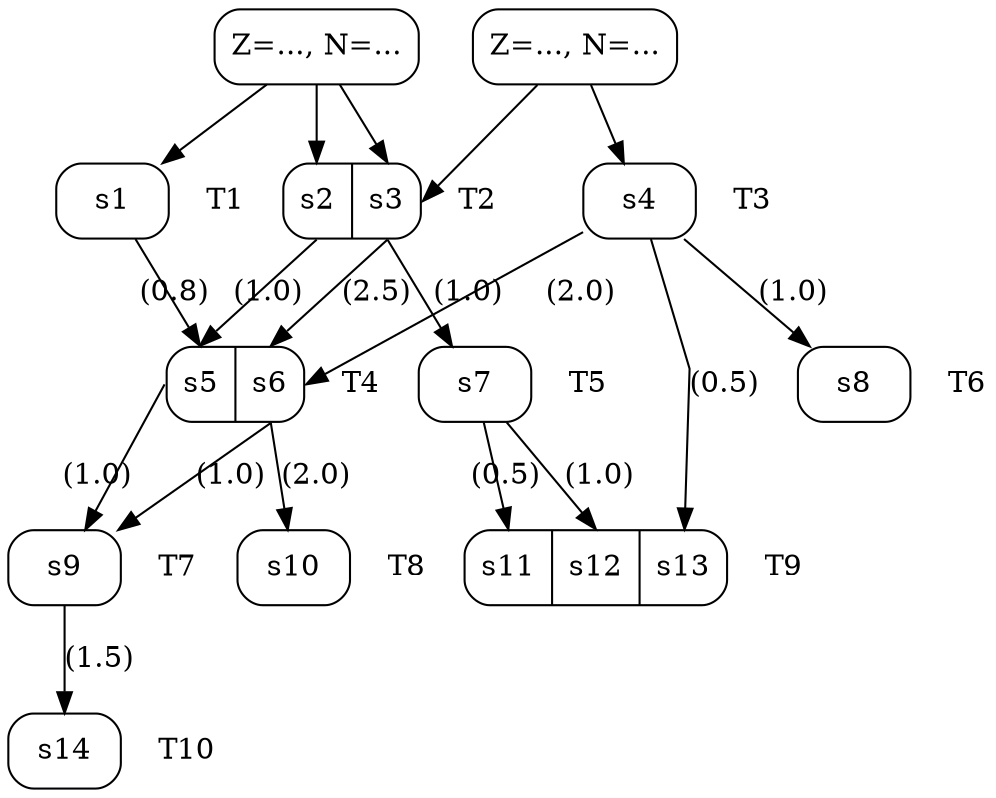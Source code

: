 digraph G {
node [style=rounded];
 splines=false;C1 [shape=record, label="{{<c1>Z=..., N=...}}"];
C1 [shape=record, label="{{<c1>Z=..., N=...}}"];
C2 [shape=record, label="{{<c1>Z=..., N=...}}"];
C2 [shape=record, label="{{<c1>Z=..., N=...}}"];
T1 [shape=record, label="{{<s1>s1}}"];
T1 -> T1 [label = "T1" color = transparent]; 
T2 [shape=record, label="{{<s2>s2|<s3>s3}}"];
T2 -> T2 [label = "T2" color = transparent]; 
T3 [shape=record, label="{{<s4>s4}}"];
T3 -> T3 [label = "T3" color = transparent]; 
T4 [shape=record, label="{{<s5>s5|<s6>s6}}"];
T4 -> T4 [label = "T4" color = transparent]; 
T5 [shape=record, label="{{<s7>s7}}"];
T5 -> T5 [label = "T5" color = transparent]; 
T6 [shape=record, label="{{<s8>s8}}"];
T6 -> T6 [label = "T6" color = transparent]; 
T7 [shape=record, label="{{<s9>s9}}"];
T7 -> T7 [label = "T7" color = transparent]; 
T8 [shape=record, label="{{<s10>s10}}"];
T8 -> T8 [label = "T8" color = transparent]; 
T9 [shape=record, label="{{<s11>s11|<s12>s12|<s13>s13}}"];
T9 -> T9 [label = "T9" color = transparent]; 
T10 [shape=record, label="{{<s14>s14}}"];
T10 -> T10 [label = "T10" color = transparent]; 
C1:c1 ->T1:s1; 
C1:c1 ->T2:s2; 
C1:c1 ->T2:s3; 
C2:c1 ->T2:s3; 
C2:c1 ->T3:s4; 
T1:s1 ->T4:s5 [label="(0.8)"]; 
 T2:s2 ->T4:s5 [label="(1.0)"]; 
 T2:s3 ->T4:s6 [label="(2.5)"]; 
 T2:s3 ->T5:s7 [label="(1.0)"]; 
 T3:s4 ->T4:s6 [label="(2.0)"]; 
 T3:s4 ->T6:s8 [label="(1.0)"]; 
 T3:s4 ->T9:s13 [label="(0.5)"]; 
 T4:s5 ->T7:s9 [label="(1.0)"]; 
 T4:s6 ->T7:s9 [label="(1.0)"]; 
 T4:s6 ->T8:s10 [label="(2.0)"]; 
 T5:s7 ->T9:s11 [label="(0.5)"]; 
 T5:s7 ->T9:s12 [label="(1.0)"]; 
 T7:s9 ->T10:s14 [label="(1.5)"]; 
 }
